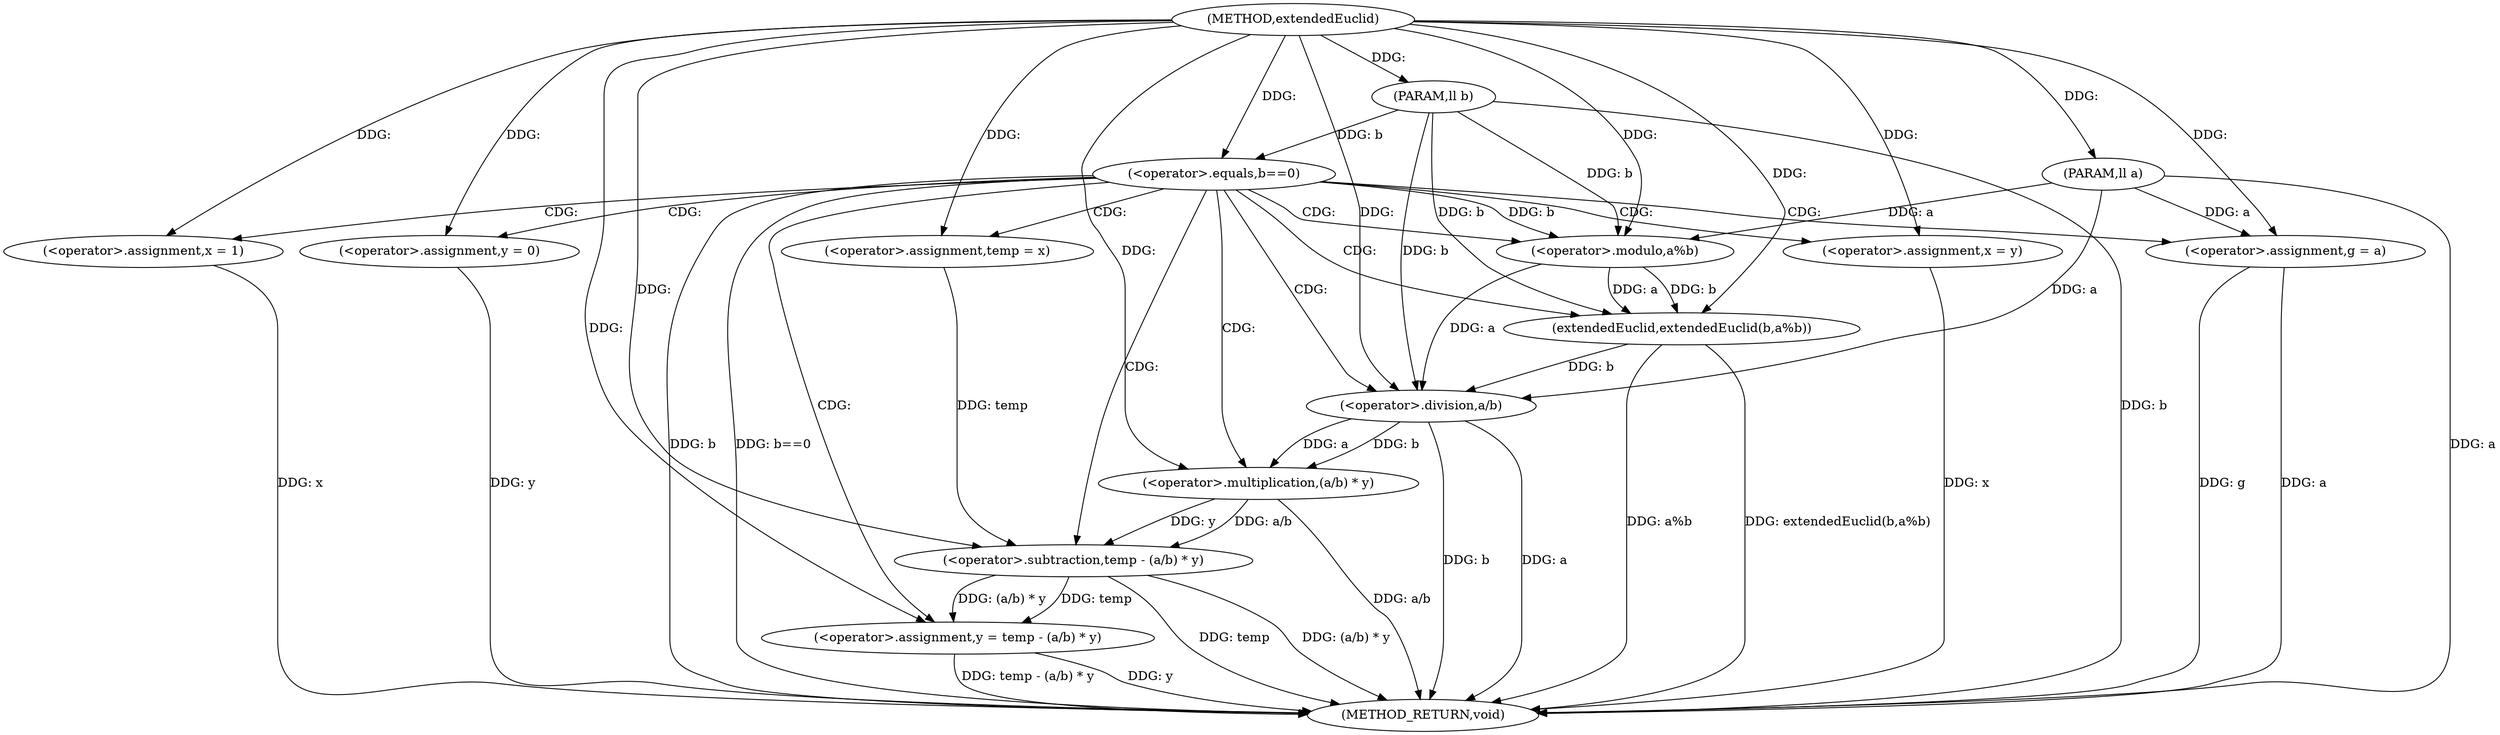 digraph "extendedEuclid" {  
"1000429" [label = "(METHOD,extendedEuclid)" ]
"1000470" [label = "(METHOD_RETURN,void)" ]
"1000430" [label = "(PARAM,ll a)" ]
"1000431" [label = "(PARAM,ll b)" ]
"1000434" [label = "(<operator>.equals,b==0)" ]
"1000438" [label = "(<operator>.assignment,g = a)" ]
"1000441" [label = "(<operator>.assignment,x = 1)" ]
"1000444" [label = "(<operator>.assignment,y = 0)" ]
"1000449" [label = "(extendedEuclid,extendedEuclid(b,a%b))" ]
"1000455" [label = "(<operator>.assignment,temp = x)" ]
"1000458" [label = "(<operator>.assignment,x = y)" ]
"1000461" [label = "(<operator>.assignment,y = temp - (a/b) * y)" ]
"1000451" [label = "(<operator>.modulo,a%b)" ]
"1000463" [label = "(<operator>.subtraction,temp - (a/b) * y)" ]
"1000465" [label = "(<operator>.multiplication,(a/b) * y)" ]
"1000466" [label = "(<operator>.division,a/b)" ]
  "1000430" -> "1000470"  [ label = "DDG: a"] 
  "1000431" -> "1000470"  [ label = "DDG: b"] 
  "1000434" -> "1000470"  [ label = "DDG: b"] 
  "1000434" -> "1000470"  [ label = "DDG: b==0"] 
  "1000449" -> "1000470"  [ label = "DDG: a%b"] 
  "1000449" -> "1000470"  [ label = "DDG: extendedEuclid(b,a%b)"] 
  "1000458" -> "1000470"  [ label = "DDG: x"] 
  "1000461" -> "1000470"  [ label = "DDG: y"] 
  "1000463" -> "1000470"  [ label = "DDG: temp"] 
  "1000466" -> "1000470"  [ label = "DDG: a"] 
  "1000466" -> "1000470"  [ label = "DDG: b"] 
  "1000465" -> "1000470"  [ label = "DDG: a/b"] 
  "1000463" -> "1000470"  [ label = "DDG: (a/b) * y"] 
  "1000461" -> "1000470"  [ label = "DDG: temp - (a/b) * y"] 
  "1000438" -> "1000470"  [ label = "DDG: a"] 
  "1000441" -> "1000470"  [ label = "DDG: x"] 
  "1000444" -> "1000470"  [ label = "DDG: y"] 
  "1000438" -> "1000470"  [ label = "DDG: g"] 
  "1000429" -> "1000430"  [ label = "DDG: "] 
  "1000429" -> "1000431"  [ label = "DDG: "] 
  "1000431" -> "1000434"  [ label = "DDG: b"] 
  "1000429" -> "1000434"  [ label = "DDG: "] 
  "1000430" -> "1000438"  [ label = "DDG: a"] 
  "1000429" -> "1000438"  [ label = "DDG: "] 
  "1000429" -> "1000441"  [ label = "DDG: "] 
  "1000429" -> "1000444"  [ label = "DDG: "] 
  "1000429" -> "1000455"  [ label = "DDG: "] 
  "1000429" -> "1000458"  [ label = "DDG: "] 
  "1000463" -> "1000461"  [ label = "DDG: temp"] 
  "1000463" -> "1000461"  [ label = "DDG: (a/b) * y"] 
  "1000451" -> "1000449"  [ label = "DDG: b"] 
  "1000431" -> "1000449"  [ label = "DDG: b"] 
  "1000429" -> "1000449"  [ label = "DDG: "] 
  "1000451" -> "1000449"  [ label = "DDG: a"] 
  "1000429" -> "1000461"  [ label = "DDG: "] 
  "1000430" -> "1000451"  [ label = "DDG: a"] 
  "1000429" -> "1000451"  [ label = "DDG: "] 
  "1000434" -> "1000451"  [ label = "DDG: b"] 
  "1000431" -> "1000451"  [ label = "DDG: b"] 
  "1000455" -> "1000463"  [ label = "DDG: temp"] 
  "1000429" -> "1000463"  [ label = "DDG: "] 
  "1000465" -> "1000463"  [ label = "DDG: y"] 
  "1000465" -> "1000463"  [ label = "DDG: a/b"] 
  "1000466" -> "1000465"  [ label = "DDG: a"] 
  "1000466" -> "1000465"  [ label = "DDG: b"] 
  "1000429" -> "1000465"  [ label = "DDG: "] 
  "1000451" -> "1000466"  [ label = "DDG: a"] 
  "1000430" -> "1000466"  [ label = "DDG: a"] 
  "1000429" -> "1000466"  [ label = "DDG: "] 
  "1000449" -> "1000466"  [ label = "DDG: b"] 
  "1000431" -> "1000466"  [ label = "DDG: b"] 
  "1000434" -> "1000463"  [ label = "CDG: "] 
  "1000434" -> "1000451"  [ label = "CDG: "] 
  "1000434" -> "1000461"  [ label = "CDG: "] 
  "1000434" -> "1000465"  [ label = "CDG: "] 
  "1000434" -> "1000455"  [ label = "CDG: "] 
  "1000434" -> "1000458"  [ label = "CDG: "] 
  "1000434" -> "1000444"  [ label = "CDG: "] 
  "1000434" -> "1000441"  [ label = "CDG: "] 
  "1000434" -> "1000449"  [ label = "CDG: "] 
  "1000434" -> "1000466"  [ label = "CDG: "] 
  "1000434" -> "1000438"  [ label = "CDG: "] 
}
